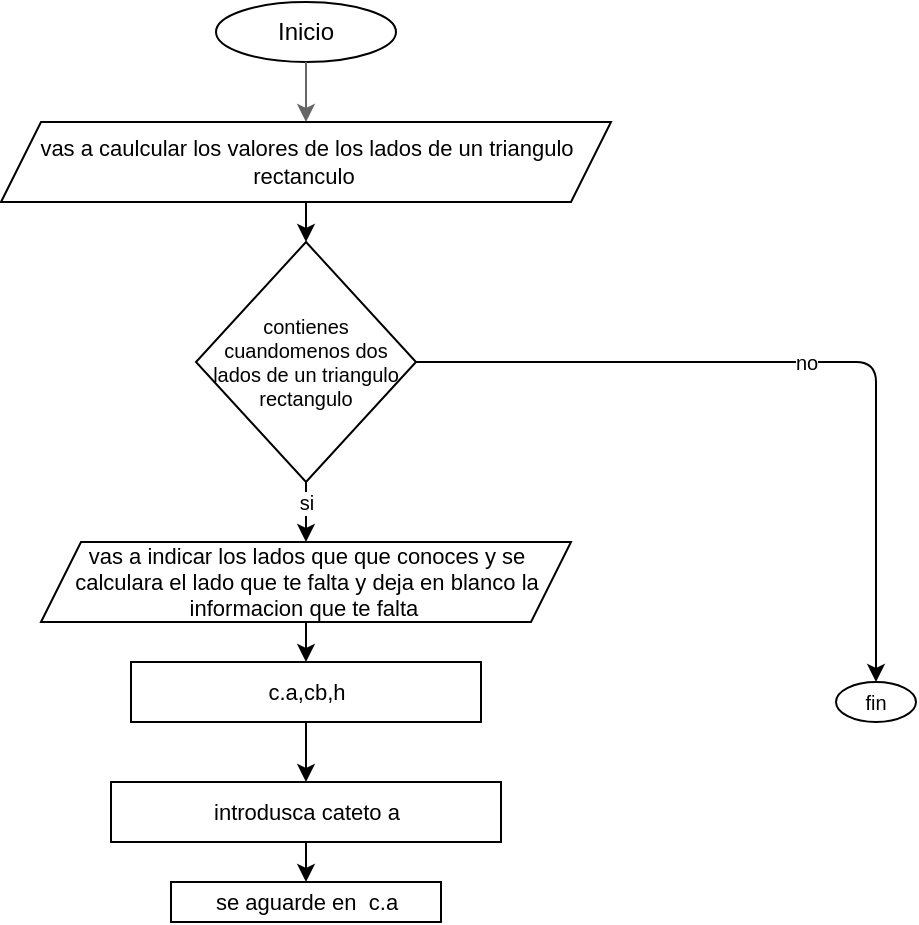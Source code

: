 <mxfile>
    <diagram id="H35J_JrZvPxaUY6FVhkW" name="Page-1">
        <mxGraphModel dx="574" dy="328" grid="1" gridSize="10" guides="1" tooltips="1" connect="1" arrows="1" fold="1" page="1" pageScale="1" pageWidth="850" pageHeight="1100" math="0" shadow="0">
            <root>
                <mxCell id="0"/>
                <mxCell id="1" parent="0"/>
                <mxCell id="2" value="Inicio" style="ellipse;whiteSpace=wrap;html=1;" parent="1" vertex="1">
                    <mxGeometry x="250" y="10" width="90" height="30" as="geometry"/>
                </mxCell>
                <mxCell id="4" value="" style="endArrow=classic;html=1;exitX=0.5;exitY=1;exitDx=0;exitDy=0;fillColor=#f5f5f5;strokeColor=#666666;" parent="1" source="2" target="6" edge="1">
                    <mxGeometry width="50" height="50" relative="1" as="geometry">
                        <mxPoint x="290" y="130" as="sourcePoint"/>
                        <mxPoint x="547.5" y="130.0" as="targetPoint"/>
                    </mxGeometry>
                </mxCell>
                <mxCell id="6" value="vas a caulcular los valores de los lados de un triangulo rectanculo&amp;nbsp;" style="shape=parallelogram;perimeter=parallelogramPerimeter;whiteSpace=wrap;html=1;fixedSize=1;fontSize=11;" parent="1" vertex="1">
                    <mxGeometry x="142.5" y="70" width="305" height="40" as="geometry"/>
                </mxCell>
                <mxCell id="7" value="vas a indicar los lados que que conoces y se calculara el lado que te falta y deja en blanco la informacion que te falta&amp;nbsp;" style="shape=parallelogram;perimeter=parallelogramPerimeter;whiteSpace=wrap;html=1;fixedSize=1;fontSize=11;" vertex="1" parent="1">
                    <mxGeometry x="162.5" y="280" width="265" height="40" as="geometry"/>
                </mxCell>
                <mxCell id="8" value="" style="endArrow=classic;html=1;fontSize=11;entryX=0.5;entryY=0;entryDx=0;entryDy=0;exitX=0.5;exitY=1;exitDx=0;exitDy=0;" edge="1" parent="1" source="6" target="15">
                    <mxGeometry width="50" height="50" relative="1" as="geometry">
                        <mxPoint x="220" y="220" as="sourcePoint"/>
                        <mxPoint x="270" y="170" as="targetPoint"/>
                    </mxGeometry>
                </mxCell>
                <mxCell id="9" value="c.a,cb,h" style="rounded=0;whiteSpace=wrap;html=1;fontSize=11;" vertex="1" parent="1">
                    <mxGeometry x="207.5" y="340" width="175" height="30" as="geometry"/>
                </mxCell>
                <mxCell id="10" value="" style="endArrow=classic;html=1;fontSize=11;entryX=0.5;entryY=0;entryDx=0;entryDy=0;exitX=0.5;exitY=1;exitDx=0;exitDy=0;" edge="1" parent="1" source="7" target="9">
                    <mxGeometry width="50" height="50" relative="1" as="geometry">
                        <mxPoint x="220" y="280" as="sourcePoint"/>
                        <mxPoint x="270" y="230" as="targetPoint"/>
                    </mxGeometry>
                </mxCell>
                <mxCell id="11" value="introdusca cateto a" style="rounded=0;whiteSpace=wrap;html=1;fontSize=11;" vertex="1" parent="1">
                    <mxGeometry x="197.5" y="400" width="195" height="30" as="geometry"/>
                </mxCell>
                <mxCell id="12" value="" style="endArrow=classic;html=1;fontSize=11;entryX=0.5;entryY=0;entryDx=0;entryDy=0;exitX=0.5;exitY=1;exitDx=0;exitDy=0;" edge="1" parent="1" source="9" target="11">
                    <mxGeometry width="50" height="50" relative="1" as="geometry">
                        <mxPoint x="270" y="210" as="sourcePoint"/>
                        <mxPoint x="320" y="160" as="targetPoint"/>
                    </mxGeometry>
                </mxCell>
                <mxCell id="13" value="se aguarde en&amp;nbsp; c.a" style="rounded=0;whiteSpace=wrap;html=1;fontSize=11;" vertex="1" parent="1">
                    <mxGeometry x="227.5" y="450" width="135" height="20" as="geometry"/>
                </mxCell>
                <mxCell id="14" value="" style="endArrow=classic;html=1;fontSize=11;entryX=0.5;entryY=0;entryDx=0;entryDy=0;exitX=0.5;exitY=1;exitDx=0;exitDy=0;" edge="1" parent="1" source="11" target="13">
                    <mxGeometry width="50" height="50" relative="1" as="geometry">
                        <mxPoint x="360" y="350" as="sourcePoint"/>
                        <mxPoint x="410" y="300" as="targetPoint"/>
                    </mxGeometry>
                </mxCell>
                <mxCell id="15" value="contienes cuandomenos dos lados de un triangulo rectangulo" style="rhombus;whiteSpace=wrap;html=1;fontSize=10;" vertex="1" parent="1">
                    <mxGeometry x="240" y="130" width="110" height="120" as="geometry"/>
                </mxCell>
                <mxCell id="16" value="si" style="endArrow=classic;html=1;fontSize=10;entryX=0.5;entryY=0;entryDx=0;entryDy=0;exitX=0.5;exitY=1;exitDx=0;exitDy=0;" edge="1" parent="1" source="15" target="7">
                    <mxGeometry x="-0.333" width="50" height="50" relative="1" as="geometry">
                        <mxPoint x="270" y="260" as="sourcePoint"/>
                        <mxPoint x="320" y="210" as="targetPoint"/>
                        <mxPoint as="offset"/>
                    </mxGeometry>
                </mxCell>
                <mxCell id="17" value="fin" style="ellipse;whiteSpace=wrap;html=1;fontSize=10;" vertex="1" parent="1">
                    <mxGeometry x="560" y="350" width="40" height="20" as="geometry"/>
                </mxCell>
                <mxCell id="18" value="no" style="endArrow=classic;html=1;fontSize=10;entryX=0.5;entryY=0;entryDx=0;entryDy=0;exitX=1;exitY=0.5;exitDx=0;exitDy=0;" edge="1" parent="1" source="15" target="17">
                    <mxGeometry width="50" height="50" relative="1" as="geometry">
                        <mxPoint x="300" y="320" as="sourcePoint"/>
                        <mxPoint x="350" y="270" as="targetPoint"/>
                        <Array as="points">
                            <mxPoint x="580" y="190"/>
                        </Array>
                    </mxGeometry>
                </mxCell>
            </root>
        </mxGraphModel>
    </diagram>
</mxfile>
